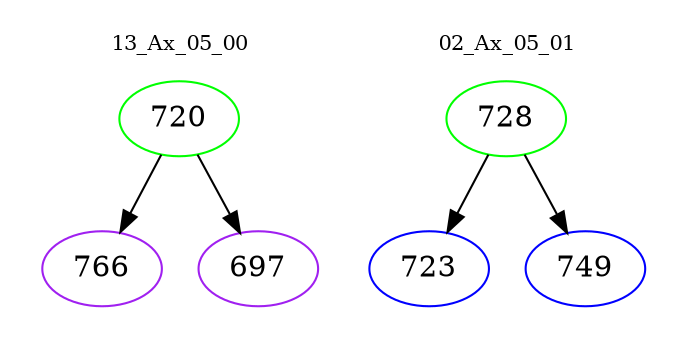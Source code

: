 digraph{
subgraph cluster_0 {
color = white
label = "13_Ax_05_00";
fontsize=10;
T0_720 [label="720", color="green"]
T0_720 -> T0_766 [color="black"]
T0_766 [label="766", color="purple"]
T0_720 -> T0_697 [color="black"]
T0_697 [label="697", color="purple"]
}
subgraph cluster_1 {
color = white
label = "02_Ax_05_01";
fontsize=10;
T1_728 [label="728", color="green"]
T1_728 -> T1_723 [color="black"]
T1_723 [label="723", color="blue"]
T1_728 -> T1_749 [color="black"]
T1_749 [label="749", color="blue"]
}
}
